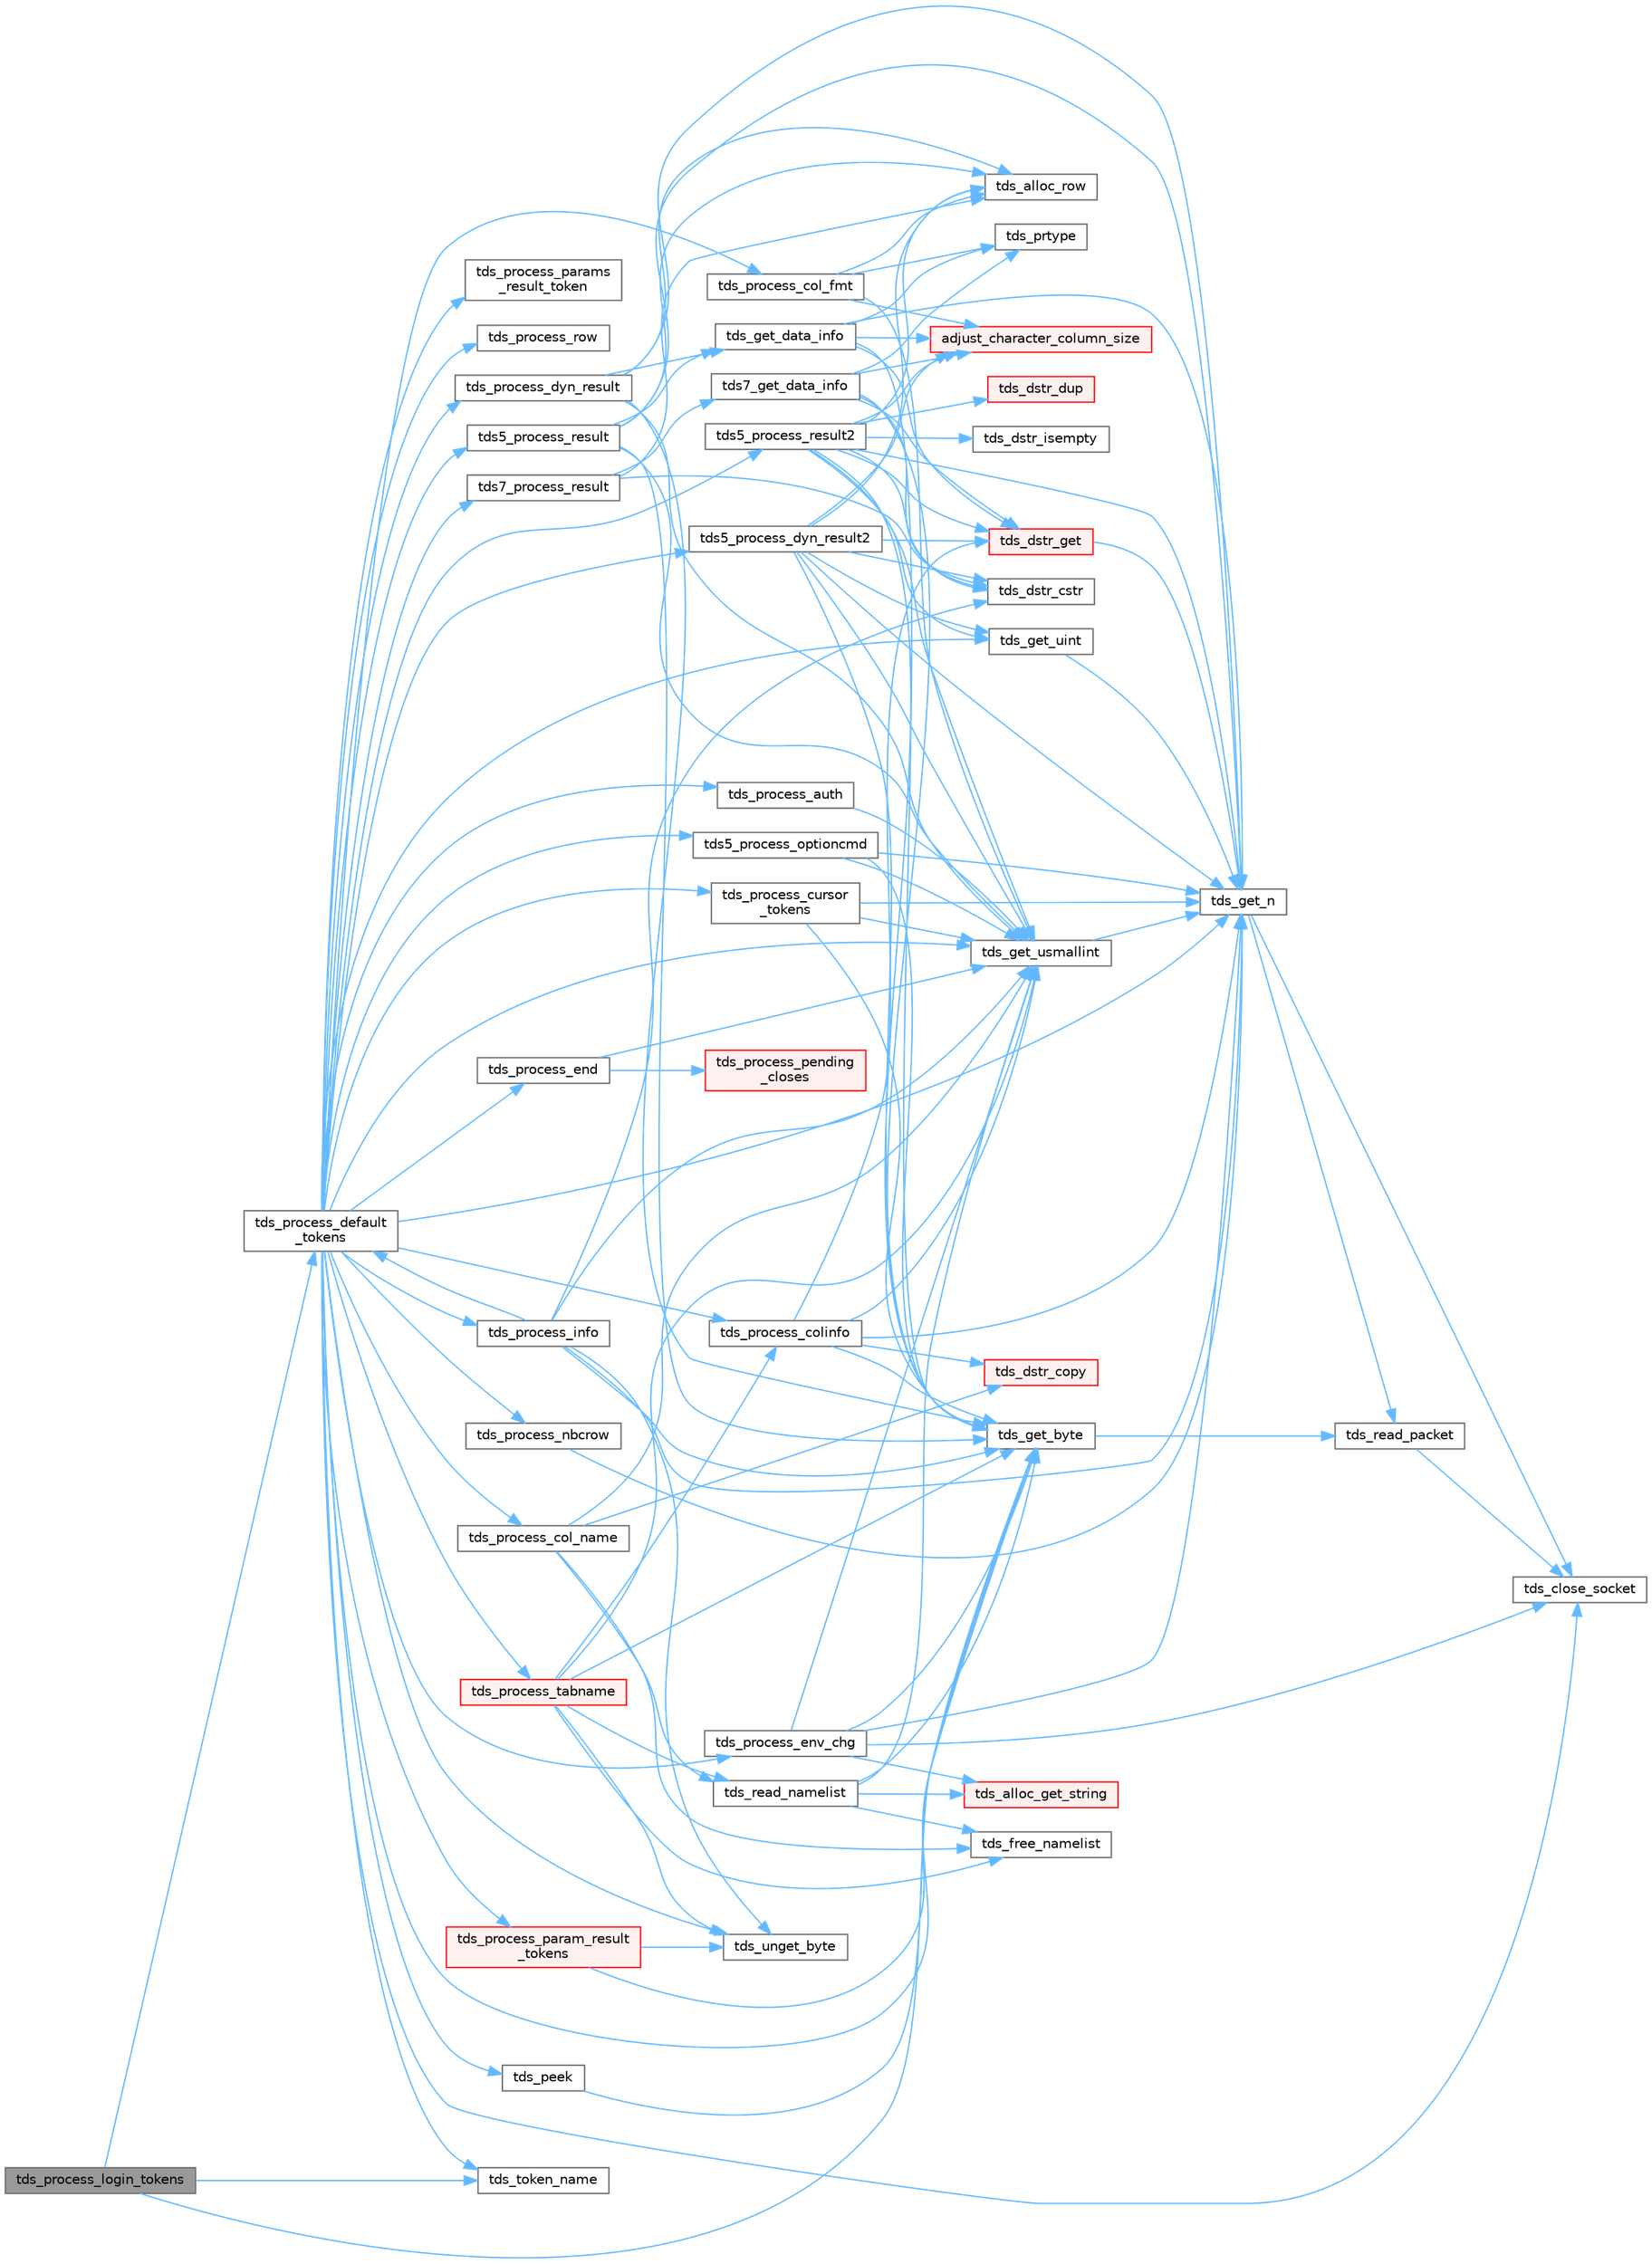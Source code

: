 digraph "tds_process_login_tokens"
{
 // LATEX_PDF_SIZE
  bgcolor="transparent";
  edge [fontname=Helvetica,fontsize=10,labelfontname=Helvetica,labelfontsize=10];
  node [fontname=Helvetica,fontsize=10,shape=box,height=0.2,width=0.4];
  rankdir="LR";
  Node1 [id="Node000001",label="tds_process_login_tokens",height=0.2,width=0.4,color="gray40", fillcolor="grey60", style="filled", fontcolor="black",tooltip="tds_process_login_tokens() is called after sending the login packet to the server."];
  Node1 -> Node2 [id="edge1_Node000001_Node000002",color="steelblue1",style="solid",tooltip=" "];
  Node2 [id="Node000002",label="tds_get_byte",height=0.2,width=0.4,color="grey40", fillcolor="white", style="filled",URL="$a00591.html#ga0cb72d3f6943795c39db1fa692be0a58",tooltip="Return a single byte from the input buffer."];
  Node2 -> Node3 [id="edge2_Node000002_Node000003",color="steelblue1",style="solid",tooltip=" "];
  Node3 [id="Node000003",label="tds_read_packet",height=0.2,width=0.4,color="grey40", fillcolor="white", style="filled",URL="$a00591.html#ga410619783bdf2bb60b0f27a5578e0e07",tooltip="Read in one 'packet' from the server."];
  Node3 -> Node4 [id="edge3_Node000003_Node000004",color="steelblue1",style="solid",tooltip=" "];
  Node4 [id="Node000004",label="tds_close_socket",height=0.2,width=0.4,color="grey40", fillcolor="white", style="filled",URL="$a00591.html#ga3e3f76009fce5ceedb2f42bb2c9aed2e",tooltip="Close current socket."];
  Node1 -> Node5 [id="edge4_Node000001_Node000005",color="steelblue1",style="solid",tooltip=" "];
  Node5 [id="Node000005",label="tds_process_default\l_tokens",height=0.2,width=0.4,color="grey40", fillcolor="white", style="filled",URL="$a00592.html#ga39453d084f3f780ac4602d4abf2839f7",tooltip="tds_process_default_tokens() is a catch all function that is called to process tokens not known to ot..."];
  Node5 -> Node6 [id="edge5_Node000005_Node000006",color="steelblue1",style="solid",tooltip=" "];
  Node6 [id="Node000006",label="tds5_process_dyn_result2",height=0.2,width=0.4,color="grey40", fillcolor="white", style="filled",URL="$a00592.html#gae688b515631141acfbc41bbb91c8b921",tooltip="Process new TDS 5.0 token for describing output parameters."];
  Node6 -> Node7 [id="edge6_Node000006_Node000007",color="steelblue1",style="solid",tooltip=" "];
  Node7 [id="Node000007",label="adjust_character_column_size",height=0.2,width=0.4,color="red", fillcolor="#FFF0F0", style="filled",URL="$a00592.html#ga91770634ce8c0d6f1fe007b45da186fd",tooltip="Adjust column size according to client's encoding."];
  Node6 -> Node13 [id="edge7_Node000006_Node000013",color="steelblue1",style="solid",tooltip=" "];
  Node13 [id="Node000013",label="tds_alloc_row",height=0.2,width=0.4,color="grey40", fillcolor="white", style="filled",URL="$a00589.html#ga1224fb9277112dc2ce12531d2b73b145",tooltip="Allocate space for row store return NULL on out of memory."];
  Node6 -> Node14 [id="edge8_Node000006_Node000014",color="steelblue1",style="solid",tooltip=" "];
  Node14 [id="Node000014",label="tds_dstr_cstr",height=0.2,width=0.4,color="grey40", fillcolor="white", style="filled",URL="$a00593.html#gac536f0e4d77d3cff5702719362ec1766",tooltip="Returns a C version (NUL terminated string) of dstr."];
  Node6 -> Node15 [id="edge9_Node000006_Node000015",color="steelblue1",style="solid",tooltip=" "];
  Node15 [id="Node000015",label="tds_dstr_get",height=0.2,width=0.4,color="red", fillcolor="#FFF0F0", style="filled",URL="$a00591.html#ga017c427e9599c031be5c555cb32abe2c",tooltip="Reads a string from wire and put in a DSTR."];
  Node15 -> Node19 [id="edge10_Node000015_Node000019",color="steelblue1",style="solid",tooltip=" "];
  Node19 [id="Node000019",label="tds_get_n",height=0.2,width=0.4,color="grey40", fillcolor="white", style="filled",URL="$a00591.html#gae777dd57e8d1bb40349d7d7d8434fddf",tooltip="Get N bytes from the buffer and return them in the already allocated space   given to us."];
  Node19 -> Node4 [id="edge11_Node000019_Node000004",color="steelblue1",style="solid",tooltip=" "];
  Node19 -> Node3 [id="edge12_Node000019_Node000003",color="steelblue1",style="solid",tooltip=" "];
  Node6 -> Node2 [id="edge13_Node000006_Node000002",color="steelblue1",style="solid",tooltip=" "];
  Node6 -> Node19 [id="edge14_Node000006_Node000019",color="steelblue1",style="solid",tooltip=" "];
  Node6 -> Node29 [id="edge15_Node000006_Node000029",color="steelblue1",style="solid",tooltip=" "];
  Node29 [id="Node000029",label="tds_get_uint",height=0.2,width=0.4,color="grey40", fillcolor="white", style="filled",URL="$a00591.html#ga9ac121c269e203337a48c5bf8afc48c3",tooltip="Get an uint32 from the server."];
  Node29 -> Node19 [id="edge16_Node000029_Node000019",color="steelblue1",style="solid",tooltip=" "];
  Node6 -> Node30 [id="edge17_Node000006_Node000030",color="steelblue1",style="solid",tooltip=" "];
  Node30 [id="Node000030",label="tds_get_usmallint",height=0.2,width=0.4,color="grey40", fillcolor="white", style="filled",URL="$a00591.html#gad38aa5b9547817854ccba1fcc7855861",tooltip="Get an uint16 from the server."];
  Node30 -> Node19 [id="edge18_Node000030_Node000019",color="steelblue1",style="solid",tooltip=" "];
  Node5 -> Node31 [id="edge19_Node000005_Node000031",color="steelblue1",style="solid",tooltip=" "];
  Node31 [id="Node000031",label="tds5_process_optioncmd",height=0.2,width=0.4,color="grey40", fillcolor="white", style="filled",URL="$a00592.html#gaa6a7e5aeb10a1322911c47be9c43e2d2",tooltip="Process option cmd results."];
  Node31 -> Node2 [id="edge20_Node000031_Node000002",color="steelblue1",style="solid",tooltip=" "];
  Node31 -> Node19 [id="edge21_Node000031_Node000019",color="steelblue1",style="solid",tooltip=" "];
  Node31 -> Node30 [id="edge22_Node000031_Node000030",color="steelblue1",style="solid",tooltip=" "];
  Node5 -> Node32 [id="edge23_Node000005_Node000032",color="steelblue1",style="solid",tooltip=" "];
  Node32 [id="Node000032",label="tds5_process_result",height=0.2,width=0.4,color="grey40", fillcolor="white", style="filled",URL="$a00592.html#ga547b2f48659f77a69aa802d861ac827d",tooltip="tds5_process_result() is the TDS 5.0 result set processing routine."];
  Node32 -> Node13 [id="edge24_Node000032_Node000013",color="steelblue1",style="solid",tooltip=" "];
  Node32 -> Node2 [id="edge25_Node000032_Node000002",color="steelblue1",style="solid",tooltip=" "];
  Node32 -> Node33 [id="edge26_Node000032_Node000033",color="steelblue1",style="solid",tooltip=" "];
  Node33 [id="Node000033",label="tds_get_data_info",height=0.2,width=0.4,color="grey40", fillcolor="white", style="filled",URL="$a00592.html#gad9b6b86f48be077fb44ac603845a0c27",tooltip="Reads data metadata from wire."];
  Node33 -> Node7 [id="edge27_Node000033_Node000007",color="steelblue1",style="solid",tooltip=" "];
  Node33 -> Node15 [id="edge28_Node000033_Node000015",color="steelblue1",style="solid",tooltip=" "];
  Node33 -> Node2 [id="edge29_Node000033_Node000002",color="steelblue1",style="solid",tooltip=" "];
  Node33 -> Node19 [id="edge30_Node000033_Node000019",color="steelblue1",style="solid",tooltip=" "];
  Node33 -> Node34 [id="edge31_Node000033_Node000034",color="steelblue1",style="solid",tooltip=" "];
  Node34 [id="Node000034",label="tds_prtype",height=0.2,width=0.4,color="grey40", fillcolor="white", style="filled",URL="$a00592.html#ga307f949194204f71f1a7e574424048b1",tooltip="Returns string representation of the given type."];
  Node32 -> Node19 [id="edge32_Node000032_Node000019",color="steelblue1",style="solid",tooltip=" "];
  Node32 -> Node30 [id="edge33_Node000032_Node000030",color="steelblue1",style="solid",tooltip=" "];
  Node5 -> Node35 [id="edge34_Node000005_Node000035",color="steelblue1",style="solid",tooltip=" "];
  Node35 [id="Node000035",label="tds5_process_result2",height=0.2,width=0.4,color="grey40", fillcolor="white", style="filled",URL="$a00592.html#gabe2bdd5a41ce067cb31aef18ff81cb1c",tooltip="tds5_process_result2() is the new TDS 5.0 result set processing routine."];
  Node35 -> Node7 [id="edge35_Node000035_Node000007",color="steelblue1",style="solid",tooltip=" "];
  Node35 -> Node13 [id="edge36_Node000035_Node000013",color="steelblue1",style="solid",tooltip=" "];
  Node35 -> Node14 [id="edge37_Node000035_Node000014",color="steelblue1",style="solid",tooltip=" "];
  Node35 -> Node36 [id="edge38_Node000035_Node000036",color="steelblue1",style="solid",tooltip=" "];
  Node36 [id="Node000036",label="tds_dstr_dup",height=0.2,width=0.4,color="red", fillcolor="#FFF0F0", style="filled",URL="$a00593.html#ga4e6d9fa6f9b9551a5a3390e10a5322e6",tooltip="Duplicate a string from another dynamic string."];
  Node35 -> Node15 [id="edge39_Node000035_Node000015",color="steelblue1",style="solid",tooltip=" "];
  Node35 -> Node38 [id="edge40_Node000035_Node000038",color="steelblue1",style="solid",tooltip=" "];
  Node38 [id="Node000038",label="tds_dstr_isempty",height=0.2,width=0.4,color="grey40", fillcolor="white", style="filled",URL="$a00593.html#ga197c6af67f2e7469d06c2aa055917b1e",tooltip="test if string is empty"];
  Node35 -> Node2 [id="edge41_Node000035_Node000002",color="steelblue1",style="solid",tooltip=" "];
  Node35 -> Node19 [id="edge42_Node000035_Node000019",color="steelblue1",style="solid",tooltip=" "];
  Node35 -> Node29 [id="edge43_Node000035_Node000029",color="steelblue1",style="solid",tooltip=" "];
  Node35 -> Node30 [id="edge44_Node000035_Node000030",color="steelblue1",style="solid",tooltip=" "];
  Node5 -> Node39 [id="edge45_Node000005_Node000039",color="steelblue1",style="solid",tooltip=" "];
  Node39 [id="Node000039",label="tds7_process_result",height=0.2,width=0.4,color="grey40", fillcolor="white", style="filled",URL="$a00592.html#gaca56fc22d65a24a96d1bef310ade73aa",tooltip="tds7_process_result() is the TDS 7.0 result set processing routine."];
  Node39 -> Node40 [id="edge46_Node000039_Node000040",color="steelblue1",style="solid",tooltip=" "];
  Node40 [id="Node000040",label="tds7_get_data_info",height=0.2,width=0.4,color="grey40", fillcolor="white", style="filled",URL="$a00592.html#ga07cee55fd522cca16fb59b7a8f0b1376",tooltip="Reads data information from wire."];
  Node40 -> Node7 [id="edge47_Node000040_Node000007",color="steelblue1",style="solid",tooltip=" "];
  Node40 -> Node14 [id="edge48_Node000040_Node000014",color="steelblue1",style="solid",tooltip=" "];
  Node40 -> Node15 [id="edge49_Node000040_Node000015",color="steelblue1",style="solid",tooltip=" "];
  Node40 -> Node2 [id="edge50_Node000040_Node000002",color="steelblue1",style="solid",tooltip=" "];
  Node40 -> Node34 [id="edge51_Node000040_Node000034",color="steelblue1",style="solid",tooltip=" "];
  Node39 -> Node13 [id="edge52_Node000039_Node000013",color="steelblue1",style="solid",tooltip=" "];
  Node39 -> Node14 [id="edge53_Node000039_Node000014",color="steelblue1",style="solid",tooltip=" "];
  Node5 -> Node4 [id="edge54_Node000005_Node000004",color="steelblue1",style="solid",tooltip=" "];
  Node5 -> Node2 [id="edge55_Node000005_Node000002",color="steelblue1",style="solid",tooltip=" "];
  Node5 -> Node19 [id="edge56_Node000005_Node000019",color="steelblue1",style="solid",tooltip=" "];
  Node5 -> Node29 [id="edge57_Node000005_Node000029",color="steelblue1",style="solid",tooltip=" "];
  Node5 -> Node30 [id="edge58_Node000005_Node000030",color="steelblue1",style="solid",tooltip=" "];
  Node5 -> Node41 [id="edge59_Node000005_Node000041",color="steelblue1",style="solid",tooltip=" "];
  Node41 [id="Node000041",label="tds_peek",height=0.2,width=0.4,color="grey40", fillcolor="white", style="filled",URL="$a00591.html#ga221e98a9c8be96ec6c8547891e1b53af",tooltip="Reads a byte from the TDS stream without removing it."];
  Node41 -> Node2 [id="edge60_Node000041_Node000002",color="steelblue1",style="solid",tooltip=" "];
  Node5 -> Node42 [id="edge61_Node000005_Node000042",color="steelblue1",style="solid",tooltip=" "];
  Node42 [id="Node000042",label="tds_process_auth",height=0.2,width=0.4,color="grey40", fillcolor="white", style="filled",URL="$a00592.html#ga4e1e52e09b0c27a9b9f53eb6b539afce",tooltip="Process authentication token."];
  Node42 -> Node30 [id="edge62_Node000042_Node000030",color="steelblue1",style="solid",tooltip=" "];
  Node5 -> Node43 [id="edge63_Node000005_Node000043",color="steelblue1",style="solid",tooltip=" "];
  Node43 [id="Node000043",label="tds_process_col_fmt",height=0.2,width=0.4,color="grey40", fillcolor="white", style="filled",URL="$a00592.html#ga4e3dd9d3614f5f0433b78b761dd68741",tooltip="tds_process_col_fmt() is the other half of result set processing under TDS 4.2."];
  Node43 -> Node7 [id="edge64_Node000043_Node000007",color="steelblue1",style="solid",tooltip=" "];
  Node43 -> Node13 [id="edge65_Node000043_Node000013",color="steelblue1",style="solid",tooltip=" "];
  Node43 -> Node30 [id="edge66_Node000043_Node000030",color="steelblue1",style="solid",tooltip=" "];
  Node43 -> Node34 [id="edge67_Node000043_Node000034",color="steelblue1",style="solid",tooltip=" "];
  Node5 -> Node44 [id="edge68_Node000005_Node000044",color="steelblue1",style="solid",tooltip=" "];
  Node44 [id="Node000044",label="tds_process_col_name",height=0.2,width=0.4,color="grey40", fillcolor="white", style="filled",URL="$a00592.html#ga905d2fa5e1b602817bd16bb0fcf9eadb",tooltip="tds_process_col_name() is one half of the result set under TDS 4.2 it contains all the column names,..."];
  Node44 -> Node45 [id="edge69_Node000044_Node000045",color="steelblue1",style="solid",tooltip=" "];
  Node45 [id="Node000045",label="tds_dstr_copy",height=0.2,width=0.4,color="red", fillcolor="#FFF0F0", style="filled",URL="$a00593.html#gad96366d9fa93bfc283cef1299fbe97ab",tooltip="copy a string from another"];
  Node44 -> Node46 [id="edge70_Node000044_Node000046",color="steelblue1",style="solid",tooltip=" "];
  Node46 [id="Node000046",label="tds_free_namelist",height=0.2,width=0.4,color="grey40", fillcolor="white", style="filled",URL="$a00592.html#ga21e9de33de9c8c492aa2f96c823596bb",tooltip="Frees list of names."];
  Node44 -> Node30 [id="edge71_Node000044_Node000030",color="steelblue1",style="solid",tooltip=" "];
  Node44 -> Node47 [id="edge72_Node000044_Node000047",color="steelblue1",style="solid",tooltip=" "];
  Node47 [id="Node000047",label="tds_read_namelist",height=0.2,width=0.4,color="grey40", fillcolor="white", style="filled",URL="$a00592.html#gaeaaed2ea1d8c827da1a0f5b419524ae1",tooltip="Reads list of names (usually table names)"];
  Node47 -> Node48 [id="edge73_Node000047_Node000048",color="steelblue1",style="solid",tooltip=" "];
  Node48 [id="Node000048",label="tds_alloc_get_string",height=0.2,width=0.4,color="red", fillcolor="#FFF0F0", style="filled",URL="$a00592.html#gafb26aba5d935e40b87b95e21a5185848",tooltip="Reads a string from wire in a new allocated buffer."];
  Node47 -> Node46 [id="edge74_Node000047_Node000046",color="steelblue1",style="solid",tooltip=" "];
  Node47 -> Node2 [id="edge75_Node000047_Node000002",color="steelblue1",style="solid",tooltip=" "];
  Node47 -> Node30 [id="edge76_Node000047_Node000030",color="steelblue1",style="solid",tooltip=" "];
  Node5 -> Node49 [id="edge77_Node000005_Node000049",color="steelblue1",style="solid",tooltip=" "];
  Node49 [id="Node000049",label="tds_process_colinfo",height=0.2,width=0.4,color="grey40", fillcolor="white", style="filled",URL="$a00592.html#ga22c7f413d43fc0d511e122a3de389166",tooltip="Reads column information."];
  Node49 -> Node45 [id="edge78_Node000049_Node000045",color="steelblue1",style="solid",tooltip=" "];
  Node49 -> Node15 [id="edge79_Node000049_Node000015",color="steelblue1",style="solid",tooltip=" "];
  Node49 -> Node2 [id="edge80_Node000049_Node000002",color="steelblue1",style="solid",tooltip=" "];
  Node49 -> Node19 [id="edge81_Node000049_Node000019",color="steelblue1",style="solid",tooltip=" "];
  Node49 -> Node30 [id="edge82_Node000049_Node000030",color="steelblue1",style="solid",tooltip=" "];
  Node5 -> Node50 [id="edge83_Node000005_Node000050",color="steelblue1",style="solid",tooltip=" "];
  Node50 [id="Node000050",label="tds_process_cursor\l_tokens",height=0.2,width=0.4,color="grey40", fillcolor="white", style="filled",URL="$a00592.html#ga315d875d90c64d12d61fc9e33b4dee96",tooltip="Reads cursor command results."];
  Node50 -> Node2 [id="edge84_Node000050_Node000002",color="steelblue1",style="solid",tooltip=" "];
  Node50 -> Node19 [id="edge85_Node000050_Node000019",color="steelblue1",style="solid",tooltip=" "];
  Node50 -> Node30 [id="edge86_Node000050_Node000030",color="steelblue1",style="solid",tooltip=" "];
  Node5 -> Node51 [id="edge87_Node000005_Node000051",color="steelblue1",style="solid",tooltip=" "];
  Node51 [id="Node000051",label="tds_process_dyn_result",height=0.2,width=0.4,color="grey40", fillcolor="white", style="filled",URL="$a00592.html#ga416cf119c1d4a0fca27dc5b50c261358",tooltip="Process results from dynamic."];
  Node51 -> Node13 [id="edge88_Node000051_Node000013",color="steelblue1",style="solid",tooltip=" "];
  Node51 -> Node2 [id="edge89_Node000051_Node000002",color="steelblue1",style="solid",tooltip=" "];
  Node51 -> Node33 [id="edge90_Node000051_Node000033",color="steelblue1",style="solid",tooltip=" "];
  Node51 -> Node19 [id="edge91_Node000051_Node000019",color="steelblue1",style="solid",tooltip=" "];
  Node51 -> Node30 [id="edge92_Node000051_Node000030",color="steelblue1",style="solid",tooltip=" "];
  Node5 -> Node52 [id="edge93_Node000005_Node000052",color="steelblue1",style="solid",tooltip=" "];
  Node52 [id="Node000052",label="tds_process_end",height=0.2,width=0.4,color="grey40", fillcolor="white", style="filled",URL="$a00592.html#ga6ee2e7af38af768611b8bf4b79c36f46",tooltip="tds_process_end() processes any of the DONE, DONEPROC, or DONEINPROC tokens."];
  Node52 -> Node30 [id="edge94_Node000052_Node000030",color="steelblue1",style="solid",tooltip=" "];
  Node52 -> Node53 [id="edge95_Node000052_Node000053",color="steelblue1",style="solid",tooltip=" "];
  Node53 [id="Node000053",label="tds_process_pending\l_closes",height=0.2,width=0.4,color="red", fillcolor="#FFF0F0", style="filled",URL="$a00592.html#ga69902dffb299d62a799888e0fa3ccd68",tooltip="Attempt to close all deferred closes (dynamics and cursors)."];
  Node5 -> Node97 [id="edge96_Node000005_Node000097",color="steelblue1",style="solid",tooltip=" "];
  Node97 [id="Node000097",label="tds_process_env_chg",height=0.2,width=0.4,color="grey40", fillcolor="white", style="filled",URL="$a00592.html#ga3e1b4df4410a86a563a8c155e7799720",tooltip="tds_process_env_chg() when ever certain things change on the server, such as database,..."];
  Node97 -> Node48 [id="edge97_Node000097_Node000048",color="steelblue1",style="solid",tooltip=" "];
  Node97 -> Node4 [id="edge98_Node000097_Node000004",color="steelblue1",style="solid",tooltip=" "];
  Node97 -> Node2 [id="edge99_Node000097_Node000002",color="steelblue1",style="solid",tooltip=" "];
  Node97 -> Node19 [id="edge100_Node000097_Node000019",color="steelblue1",style="solid",tooltip=" "];
  Node97 -> Node30 [id="edge101_Node000097_Node000030",color="steelblue1",style="solid",tooltip=" "];
  Node5 -> Node68 [id="edge102_Node000005_Node000068",color="steelblue1",style="solid",tooltip=" "];
  Node68 [id="Node000068",label="tds_process_info",height=0.2,width=0.4,color="grey40", fillcolor="white", style="filled",URL="$a00592.html#ga65a2316369529731732f200c190d05d6",tooltip="tds_process_info() is called for INFO, ERR, or EED tokens and is responsible for calling the CLI's me..."];
  Node68 -> Node14 [id="edge103_Node000068_Node000014",color="steelblue1",style="solid",tooltip=" "];
  Node68 -> Node2 [id="edge104_Node000068_Node000002",color="steelblue1",style="solid",tooltip=" "];
  Node68 -> Node19 [id="edge105_Node000068_Node000019",color="steelblue1",style="solid",tooltip=" "];
  Node68 -> Node30 [id="edge106_Node000068_Node000030",color="steelblue1",style="solid",tooltip=" "];
  Node68 -> Node5 [id="edge107_Node000068_Node000005",color="steelblue1",style="solid",tooltip=" "];
  Node68 -> Node69 [id="edge108_Node000068_Node000069",color="steelblue1",style="solid",tooltip=" "];
  Node69 [id="Node000069",label="tds_unget_byte",height=0.2,width=0.4,color="grey40", fillcolor="white", style="filled",URL="$a00591.html#gad70d59fb317d098b0c9fd29dd77131a8",tooltip="Unget will always work as long as you don't call it twice in a row."];
  Node5 -> Node70 [id="edge109_Node000005_Node000070",color="steelblue1",style="solid",tooltip=" "];
  Node70 [id="Node000070",label="tds_process_nbcrow",height=0.2,width=0.4,color="grey40", fillcolor="white", style="filled",URL="$a00592.html#gaf7264c9eb3aa7a73358a4c65f02d3d3c",tooltip="tds_process_nbcrow() processes rows and places them in the row buffer."];
  Node70 -> Node19 [id="edge110_Node000070_Node000019",color="steelblue1",style="solid",tooltip=" "];
  Node5 -> Node75 [id="edge111_Node000005_Node000075",color="steelblue1",style="solid",tooltip=" "];
  Node75 [id="Node000075",label="tds_process_param_result\l_tokens",height=0.2,width=0.4,color="red", fillcolor="#FFF0F0", style="filled",URL="$a00592.html#ga9fdef8228d29cab7fa9098f07fa73fba",tooltip="Process parameters from networks."];
  Node75 -> Node2 [id="edge112_Node000075_Node000002",color="steelblue1",style="solid",tooltip=" "];
  Node75 -> Node69 [id="edge113_Node000075_Node000069",color="steelblue1",style="solid",tooltip=" "];
  Node5 -> Node76 [id="edge114_Node000005_Node000076",color="steelblue1",style="solid",tooltip=" "];
  Node76 [id="Node000076",label="tds_process_params\l_result_token",height=0.2,width=0.4,color="grey40", fillcolor="white", style="filled",URL="$a00592.html#ga7b18c0911a9dc69939577b39eb64725d",tooltip="tds_process_params_result_token() processes params on TDS5."];
  Node5 -> Node77 [id="edge115_Node000005_Node000077",color="steelblue1",style="solid",tooltip=" "];
  Node77 [id="Node000077",label="tds_process_row",height=0.2,width=0.4,color="grey40", fillcolor="white", style="filled",URL="$a00592.html#gaad814dd6e35aee8332035d06dc8b5d65",tooltip="tds_process_row() processes rows and places them in the row buffer."];
  Node5 -> Node78 [id="edge116_Node000005_Node000078",color="steelblue1",style="solid",tooltip=" "];
  Node78 [id="Node000078",label="tds_process_tabname",height=0.2,width=0.4,color="red", fillcolor="#FFF0F0", style="filled",URL="$a00592.html#gaeec59bca9bd0c5388e245f0d19d9c81a",tooltip="Process list of table from network."];
  Node78 -> Node46 [id="edge117_Node000078_Node000046",color="steelblue1",style="solid",tooltip=" "];
  Node78 -> Node2 [id="edge118_Node000078_Node000002",color="steelblue1",style="solid",tooltip=" "];
  Node78 -> Node30 [id="edge119_Node000078_Node000030",color="steelblue1",style="solid",tooltip=" "];
  Node78 -> Node49 [id="edge120_Node000078_Node000049",color="steelblue1",style="solid",tooltip=" "];
  Node78 -> Node47 [id="edge121_Node000078_Node000047",color="steelblue1",style="solid",tooltip=" "];
  Node78 -> Node69 [id="edge122_Node000078_Node000069",color="steelblue1",style="solid",tooltip=" "];
  Node5 -> Node83 [id="edge123_Node000005_Node000083",color="steelblue1",style="solid",tooltip=" "];
  Node83 [id="Node000083",label="tds_token_name",height=0.2,width=0.4,color="grey40", fillcolor="white", style="filled",URL="$a00592.html#ga7f24a7af985cd320788122e98072b7af",tooltip="Returns string representation for a given token type."];
  Node5 -> Node69 [id="edge124_Node000005_Node000069",color="steelblue1",style="solid",tooltip=" "];
  Node1 -> Node83 [id="edge125_Node000001_Node000083",color="steelblue1",style="solid",tooltip=" "];
}
